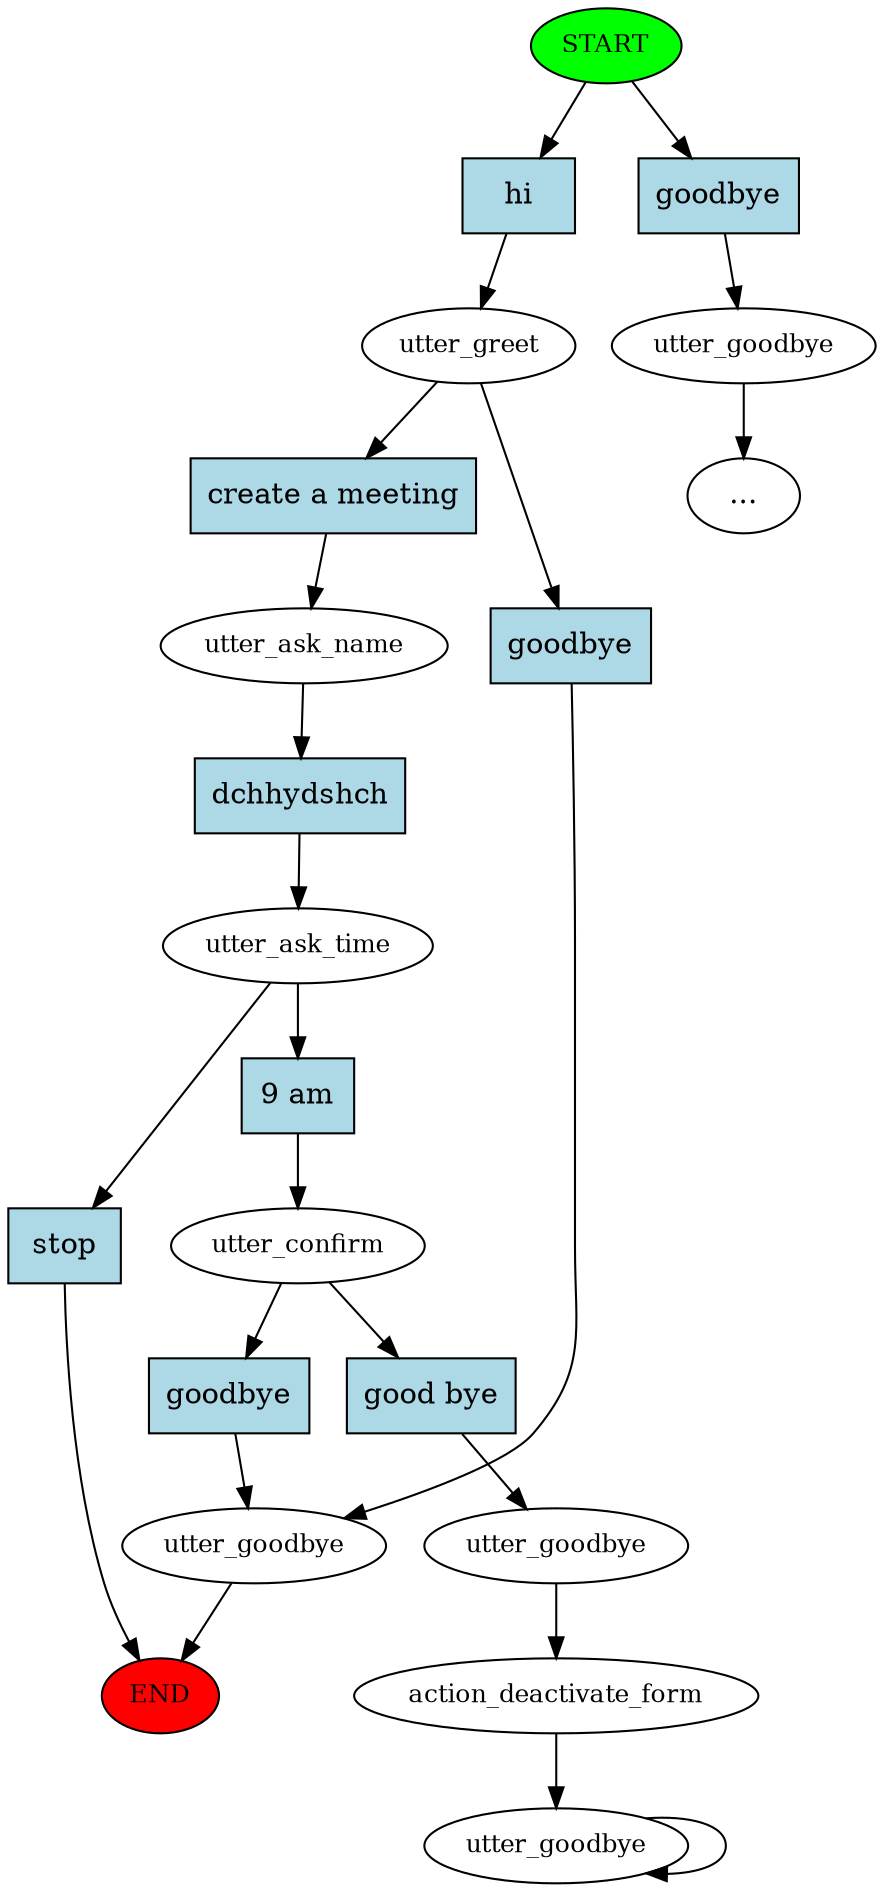 digraph  {
0 [class="start active", fillcolor=green, fontsize=12, label=START, style=filled];
"-1" [class=end, fillcolor=red, fontsize=12, label=END, style=filled];
1 [class=active, fontsize=12, label=utter_greet];
2 [class="", fontsize=12, label=utter_goodbye];
5 [class="", fontsize=12, label=utter_goodbye];
"-3" [class=ellipsis, label="..."];
7 [class=active, fontsize=12, label=utter_ask_name];
8 [class=active, fontsize=12, label=utter_ask_time];
9 [class=active, fontsize=12, label=utter_confirm];
18 [class=active, fontsize=12, label=utter_goodbye];
19 [class=active, fontsize=12, label=action_deactivate_form];
20 [class="active dashed", fontsize=12, label=utter_goodbye];
22 [class="intent active", fillcolor=lightblue, label=hi, shape=rect, style=filled];
23 [class=intent, fillcolor=lightblue, label=goodbye, shape=rect, style=filled];
24 [class=intent, fillcolor=lightblue, label=goodbye, shape=rect, style=filled];
25 [class="intent active", fillcolor=lightblue, label="create a meeting", shape=rect, style=filled];
26 [class="intent active", fillcolor=lightblue, label=dchhydshch, shape=rect, style=filled];
27 [class="intent active", fillcolor=lightblue, label="9 am", shape=rect, style=filled];
28 [class=intent, fillcolor=lightblue, label=stop, shape=rect, style=filled];
29 [class=intent, fillcolor=lightblue, label=goodbye, shape=rect, style=filled];
30 [class="intent active", fillcolor=lightblue, label="good bye", shape=rect, style=filled];
0 -> 22  [class=active, key=0];
0 -> 23  [class="", key=0];
1 -> 24  [class="", key=0];
1 -> 25  [class=active, key=0];
2 -> "-1"  [class="", key=NONE, label=""];
5 -> "-3"  [class="", key=NONE, label=""];
7 -> 26  [class=active, key=0];
8 -> 27  [class=active, key=0];
8 -> 28  [class="", key=0];
9 -> 29  [class="", key=0];
9 -> 30  [class=active, key=0];
18 -> 19  [class=active, key=NONE, label=""];
19 -> 20  [class=active, key=NONE, label=""];
20 -> 20  [class=active, key=NONE, label=""];
22 -> 1  [class=active, key=0];
23 -> 5  [class="", key=0];
24 -> 2  [class="", key=0];
25 -> 7  [class=active, key=0];
26 -> 8  [class=active, key=0];
27 -> 9  [class=active, key=0];
28 -> "-1"  [class="", key=0];
29 -> 2  [class="", key=0];
30 -> 18  [class=active, key=0];
}
